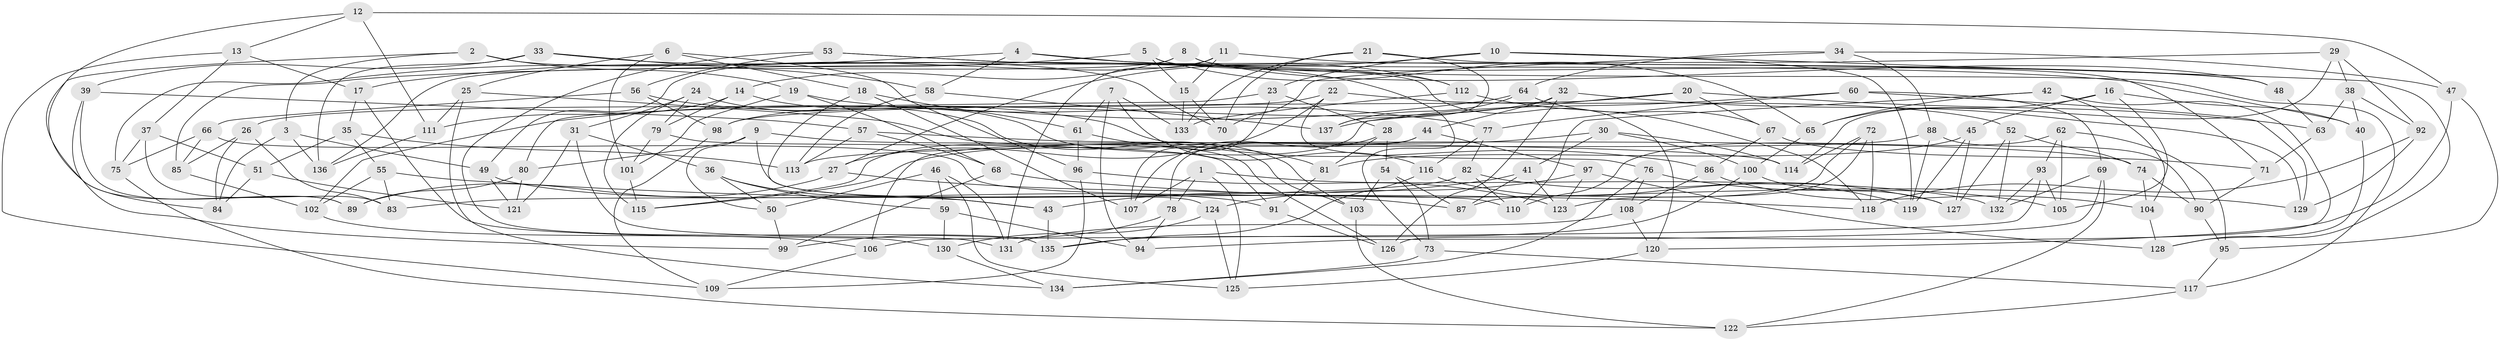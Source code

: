 // Generated by graph-tools (version 1.1) at 2025/38/03/09/25 02:38:02]
// undirected, 137 vertices, 274 edges
graph export_dot {
graph [start="1"]
  node [color=gray90,style=filled];
  1;
  2;
  3;
  4;
  5;
  6;
  7;
  8;
  9;
  10;
  11;
  12;
  13;
  14;
  15;
  16;
  17;
  18;
  19;
  20;
  21;
  22;
  23;
  24;
  25;
  26;
  27;
  28;
  29;
  30;
  31;
  32;
  33;
  34;
  35;
  36;
  37;
  38;
  39;
  40;
  41;
  42;
  43;
  44;
  45;
  46;
  47;
  48;
  49;
  50;
  51;
  52;
  53;
  54;
  55;
  56;
  57;
  58;
  59;
  60;
  61;
  62;
  63;
  64;
  65;
  66;
  67;
  68;
  69;
  70;
  71;
  72;
  73;
  74;
  75;
  76;
  77;
  78;
  79;
  80;
  81;
  82;
  83;
  84;
  85;
  86;
  87;
  88;
  89;
  90;
  91;
  92;
  93;
  94;
  95;
  96;
  97;
  98;
  99;
  100;
  101;
  102;
  103;
  104;
  105;
  106;
  107;
  108;
  109;
  110;
  111;
  112;
  113;
  114;
  115;
  116;
  117;
  118;
  119;
  120;
  121;
  122;
  123;
  124;
  125;
  126;
  127;
  128;
  129;
  130;
  131;
  132;
  133;
  134;
  135;
  136;
  137;
  1 -- 107;
  1 -- 78;
  1 -- 132;
  1 -- 125;
  2 -- 70;
  2 -- 3;
  2 -- 19;
  2 -- 84;
  3 -- 136;
  3 -- 84;
  3 -- 49;
  4 -- 40;
  4 -- 58;
  4 -- 75;
  4 -- 112;
  5 -- 15;
  5 -- 71;
  5 -- 65;
  5 -- 17;
  6 -- 18;
  6 -- 25;
  6 -- 101;
  6 -- 96;
  7 -- 116;
  7 -- 61;
  7 -- 94;
  7 -- 133;
  8 -- 117;
  8 -- 14;
  8 -- 48;
  8 -- 136;
  9 -- 74;
  9 -- 80;
  9 -- 50;
  9 -- 124;
  10 -- 23;
  10 -- 27;
  10 -- 119;
  10 -- 128;
  11 -- 131;
  11 -- 48;
  11 -- 49;
  11 -- 15;
  12 -- 111;
  12 -- 47;
  12 -- 13;
  12 -- 89;
  13 -- 109;
  13 -- 37;
  13 -- 17;
  14 -- 79;
  14 -- 111;
  14 -- 103;
  15 -- 70;
  15 -- 133;
  16 -- 65;
  16 -- 45;
  16 -- 105;
  16 -- 40;
  17 -- 35;
  17 -- 130;
  18 -- 107;
  18 -- 43;
  18 -- 61;
  19 -- 68;
  19 -- 101;
  19 -- 77;
  20 -- 115;
  20 -- 67;
  20 -- 98;
  20 -- 63;
  21 -- 137;
  21 -- 70;
  21 -- 133;
  21 -- 48;
  22 -- 27;
  22 -- 52;
  22 -- 26;
  22 -- 76;
  23 -- 80;
  23 -- 28;
  23 -- 107;
  24 -- 79;
  24 -- 31;
  24 -- 115;
  24 -- 103;
  25 -- 134;
  25 -- 111;
  25 -- 126;
  26 -- 85;
  26 -- 83;
  26 -- 84;
  27 -- 89;
  27 -- 87;
  28 -- 54;
  28 -- 81;
  28 -- 107;
  29 -- 38;
  29 -- 114;
  29 -- 85;
  29 -- 92;
  30 -- 114;
  30 -- 41;
  30 -- 100;
  30 -- 115;
  31 -- 36;
  31 -- 131;
  31 -- 121;
  32 -- 129;
  32 -- 98;
  32 -- 44;
  32 -- 126;
  33 -- 39;
  33 -- 73;
  33 -- 58;
  33 -- 136;
  34 -- 70;
  34 -- 88;
  34 -- 64;
  34 -- 47;
  35 -- 113;
  35 -- 55;
  35 -- 51;
  36 -- 43;
  36 -- 50;
  36 -- 59;
  37 -- 83;
  37 -- 75;
  37 -- 51;
  38 -- 92;
  38 -- 40;
  38 -- 63;
  39 -- 99;
  39 -- 57;
  39 -- 89;
  40 -- 128;
  41 -- 87;
  41 -- 43;
  41 -- 123;
  42 -- 126;
  42 -- 110;
  42 -- 104;
  42 -- 65;
  43 -- 135;
  44 -- 78;
  44 -- 106;
  44 -- 97;
  45 -- 127;
  45 -- 81;
  45 -- 119;
  46 -- 131;
  46 -- 125;
  46 -- 59;
  46 -- 50;
  47 -- 120;
  47 -- 95;
  48 -- 63;
  49 -- 91;
  49 -- 121;
  50 -- 99;
  51 -- 84;
  51 -- 121;
  52 -- 132;
  52 -- 74;
  52 -- 127;
  53 -- 56;
  53 -- 112;
  53 -- 120;
  53 -- 135;
  54 -- 103;
  54 -- 73;
  54 -- 87;
  55 -- 83;
  55 -- 102;
  55 -- 118;
  56 -- 98;
  56 -- 66;
  56 -- 86;
  57 -- 114;
  57 -- 68;
  57 -- 113;
  58 -- 113;
  58 -- 137;
  59 -- 94;
  59 -- 130;
  60 -- 137;
  60 -- 129;
  60 -- 77;
  60 -- 69;
  61 -- 96;
  61 -- 81;
  62 -- 110;
  62 -- 105;
  62 -- 93;
  62 -- 95;
  63 -- 71;
  64 -- 102;
  64 -- 67;
  64 -- 137;
  65 -- 100;
  66 -- 85;
  66 -- 75;
  66 -- 110;
  67 -- 86;
  67 -- 71;
  68 -- 99;
  68 -- 129;
  69 -- 132;
  69 -- 94;
  69 -- 122;
  71 -- 90;
  72 -- 87;
  72 -- 118;
  72 -- 123;
  72 -- 114;
  73 -- 134;
  73 -- 117;
  74 -- 104;
  74 -- 90;
  75 -- 122;
  76 -- 108;
  76 -- 134;
  76 -- 105;
  77 -- 82;
  77 -- 116;
  78 -- 99;
  78 -- 94;
  79 -- 101;
  79 -- 91;
  80 -- 89;
  80 -- 121;
  81 -- 91;
  82 -- 83;
  82 -- 127;
  82 -- 110;
  85 -- 102;
  86 -- 108;
  86 -- 104;
  88 -- 119;
  88 -- 90;
  88 -- 113;
  90 -- 95;
  91 -- 126;
  92 -- 129;
  92 -- 118;
  93 -- 106;
  93 -- 132;
  93 -- 105;
  95 -- 117;
  96 -- 123;
  96 -- 109;
  97 -- 124;
  97 -- 123;
  97 -- 128;
  98 -- 109;
  100 -- 127;
  100 -- 135;
  101 -- 115;
  102 -- 106;
  103 -- 122;
  104 -- 128;
  106 -- 109;
  108 -- 120;
  108 -- 131;
  111 -- 136;
  112 -- 118;
  112 -- 133;
  116 -- 135;
  116 -- 119;
  117 -- 122;
  120 -- 125;
  124 -- 130;
  124 -- 125;
  130 -- 134;
}
